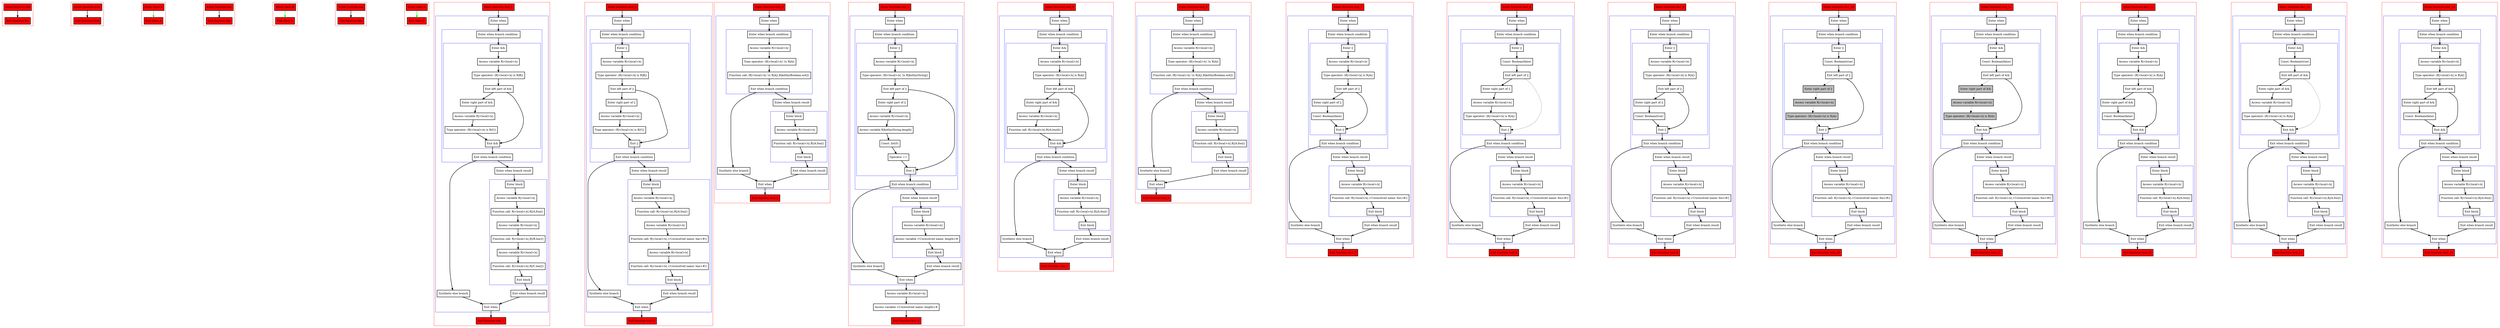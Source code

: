 digraph booleanOperators_kt {
    graph [nodesep=3]
    node [shape=box penwidth=2]
    edge [penwidth=2]

    subgraph cluster_0 {
        color=red
        0 [label="Enter function foo" style="filled" fillcolor=red];
        1 [label="Exit function foo" style="filled" fillcolor=red];
    }
    0 -> {1};

    subgraph cluster_1 {
        color=red
        2 [label="Enter function bool" style="filled" fillcolor=red];
        3 [label="Exit function bool" style="filled" fillcolor=red];
    }
    2 -> {3};

    subgraph cluster_2 {
        color=red
        4 [label="Enter class A" style="filled" fillcolor=red];
        5 [label="Exit class A" style="filled" fillcolor=red];
    }
    4 -> {5} [color=green];

    subgraph cluster_3 {
        color=red
        6 [label="Enter function bar" style="filled" fillcolor=red];
        7 [label="Exit function bar" style="filled" fillcolor=red];
    }
    6 -> {7};

    subgraph cluster_4 {
        color=red
        8 [label="Enter class B" style="filled" fillcolor=red];
        9 [label="Exit class B" style="filled" fillcolor=red];
    }
    8 -> {9} [color=green];

    subgraph cluster_5 {
        color=red
        10 [label="Enter function baz" style="filled" fillcolor=red];
        11 [label="Exit function baz" style="filled" fillcolor=red];
    }
    10 -> {11};

    subgraph cluster_6 {
        color=red
        12 [label="Enter class C" style="filled" fillcolor=red];
        13 [label="Exit class C" style="filled" fillcolor=red];
    }
    12 -> {13} [color=green];

    subgraph cluster_7 {
        color=red
        14 [label="Enter function test_1" style="filled" fillcolor=red];
        subgraph cluster_8 {
            color=blue
            16 [label="Enter when"];
            subgraph cluster_9 {
                color=blue
                18 [label="Enter when branch condition "];
                subgraph cluster_10 {
                    color=blue
                    20 [label="Enter &&"];
                    21 [label="Access variable R|<local>/x|"];
                    22 [label="Type operator: (R|<local>/x| is R|B|)"];
                    23 [label="Exit left part of &&"];
                    24 [label="Enter right part of &&"];
                    25 [label="Access variable R|<local>/x|"];
                    26 [label="Type operator: (R|<local>/x| is R|C|)"];
                    19 [label="Exit &&"];
                }
                27 [label="Exit when branch condition"];
            }
            38 [label="Synthetic else branch"];
            28 [label="Enter when branch result"];
            subgraph cluster_11 {
                color=blue
                29 [label="Enter block"];
                30 [label="Access variable R|<local>/x|"];
                31 [label="Function call: R|<local>/x|.R|/A.foo|()"];
                32 [label="Access variable R|<local>/x|"];
                33 [label="Function call: R|<local>/x|.R|/B.bar|()"];
                34 [label="Access variable R|<local>/x|"];
                35 [label="Function call: R|<local>/x|.R|/C.baz|()"];
                36 [label="Exit block"];
            }
            37 [label="Exit when branch result"];
            17 [label="Exit when"];
        }
        15 [label="Exit function test_1" style="filled" fillcolor=red];
    }
    14 -> {16};
    16 -> {18};
    17 -> {15};
    18 -> {20};
    19 -> {27};
    20 -> {21};
    21 -> {22};
    22 -> {23};
    23 -> {19 24};
    24 -> {25};
    25 -> {26};
    26 -> {19};
    27 -> {28 38};
    28 -> {29};
    29 -> {30};
    30 -> {31};
    31 -> {32};
    32 -> {33};
    33 -> {34};
    34 -> {35};
    35 -> {36};
    36 -> {37};
    37 -> {17};
    38 -> {17};

    subgraph cluster_12 {
        color=red
        39 [label="Enter function test_2" style="filled" fillcolor=red];
        subgraph cluster_13 {
            color=blue
            41 [label="Enter when"];
            subgraph cluster_14 {
                color=blue
                43 [label="Enter when branch condition "];
                subgraph cluster_15 {
                    color=blue
                    45 [label="Enter ||"];
                    46 [label="Access variable R|<local>/x|"];
                    47 [label="Type operator: (R|<local>/x| is R|B|)"];
                    48 [label="Exit left part of ||"];
                    49 [label="Enter right part of ||"];
                    50 [label="Access variable R|<local>/x|"];
                    51 [label="Type operator: (R|<local>/x| is R|C|)"];
                    44 [label="Exit ||"];
                }
                52 [label="Exit when branch condition"];
            }
            63 [label="Synthetic else branch"];
            53 [label="Enter when branch result"];
            subgraph cluster_16 {
                color=blue
                54 [label="Enter block"];
                55 [label="Access variable R|<local>/x|"];
                56 [label="Function call: R|<local>/x|.R|/A.foo|()"];
                57 [label="Access variable R|<local>/x|"];
                58 [label="Function call: R|<local>/x|.<Unresolved name: bar>#()"];
                59 [label="Access variable R|<local>/x|"];
                60 [label="Function call: R|<local>/x|.<Unresolved name: baz>#()"];
                61 [label="Exit block"];
            }
            62 [label="Exit when branch result"];
            42 [label="Exit when"];
        }
        40 [label="Exit function test_2" style="filled" fillcolor=red];
    }
    39 -> {41};
    41 -> {43};
    42 -> {40};
    43 -> {45};
    44 -> {52};
    45 -> {46};
    46 -> {47};
    47 -> {48};
    48 -> {44 49};
    49 -> {50};
    50 -> {51};
    51 -> {44};
    52 -> {53 63};
    53 -> {54};
    54 -> {55};
    55 -> {56};
    56 -> {57};
    57 -> {58};
    58 -> {59};
    59 -> {60};
    60 -> {61};
    61 -> {62};
    62 -> {42};
    63 -> {42};

    subgraph cluster_17 {
        color=red
        64 [label="Enter function test_3" style="filled" fillcolor=red];
        subgraph cluster_18 {
            color=blue
            66 [label="Enter when"];
            subgraph cluster_19 {
                color=blue
                68 [label="Enter when branch condition "];
                69 [label="Access variable R|<local>/x|"];
                70 [label="Type operator: (R|<local>/x| !is R|A|)"];
                71 [label="Function call: (R|<local>/x| !is R|A|).R|kotlin/Boolean.not|()"];
                72 [label="Exit when branch condition"];
            }
            79 [label="Synthetic else branch"];
            73 [label="Enter when branch result"];
            subgraph cluster_20 {
                color=blue
                74 [label="Enter block"];
                75 [label="Access variable R|<local>/x|"];
                76 [label="Function call: R|<local>/x|.R|/A.foo|()"];
                77 [label="Exit block"];
            }
            78 [label="Exit when branch result"];
            67 [label="Exit when"];
        }
        65 [label="Exit function test_3" style="filled" fillcolor=red];
    }
    64 -> {66};
    66 -> {68};
    67 -> {65};
    68 -> {69};
    69 -> {70};
    70 -> {71};
    71 -> {72};
    72 -> {73 79};
    73 -> {74};
    74 -> {75};
    75 -> {76};
    76 -> {77};
    77 -> {78};
    78 -> {67};
    79 -> {67};

    subgraph cluster_21 {
        color=red
        80 [label="Enter function test_4" style="filled" fillcolor=red];
        subgraph cluster_22 {
            color=blue
            82 [label="Enter when"];
            subgraph cluster_23 {
                color=blue
                84 [label="Enter when branch condition "];
                subgraph cluster_24 {
                    color=blue
                    86 [label="Enter ||"];
                    87 [label="Access variable R|<local>/x|"];
                    88 [label="Type operator: (R|<local>/x| !is R|kotlin/String|)"];
                    89 [label="Exit left part of ||"];
                    90 [label="Enter right part of ||"];
                    91 [label="Access variable R|<local>/x|"];
                    92 [label="Access variable R|kotlin/String.length|"];
                    93 [label="Const: Int(0)"];
                    94 [label="Operator =="];
                    85 [label="Exit ||"];
                }
                95 [label="Exit when branch condition"];
            }
            102 [label="Synthetic else branch"];
            96 [label="Enter when branch result"];
            subgraph cluster_25 {
                color=blue
                97 [label="Enter block"];
                98 [label="Access variable R|<local>/x|"];
                99 [label="Access variable <Unresolved name: length>#"];
                100 [label="Exit block"];
            }
            101 [label="Exit when branch result"];
            83 [label="Exit when"];
        }
        103 [label="Access variable R|<local>/x|"];
        104 [label="Access variable <Unresolved name: length>#"];
        81 [label="Exit function test_4" style="filled" fillcolor=red];
    }
    80 -> {82};
    82 -> {84};
    83 -> {103};
    84 -> {86};
    85 -> {95};
    86 -> {87};
    87 -> {88};
    88 -> {89};
    89 -> {85 90};
    90 -> {91};
    91 -> {92};
    92 -> {93};
    93 -> {94};
    94 -> {85};
    95 -> {96 102};
    96 -> {97};
    97 -> {98};
    98 -> {99};
    99 -> {100};
    100 -> {101};
    101 -> {83};
    102 -> {83};
    103 -> {104};
    104 -> {81};

    subgraph cluster_26 {
        color=red
        105 [label="Enter function test_5" style="filled" fillcolor=red];
        subgraph cluster_27 {
            color=blue
            107 [label="Enter when"];
            subgraph cluster_28 {
                color=blue
                109 [label="Enter when branch condition "];
                subgraph cluster_29 {
                    color=blue
                    111 [label="Enter &&"];
                    112 [label="Access variable R|<local>/x|"];
                    113 [label="Type operator: (R|<local>/x| is R|A|)"];
                    114 [label="Exit left part of &&"];
                    115 [label="Enter right part of &&"];
                    116 [label="Access variable R|<local>/x|"];
                    117 [label="Function call: R|<local>/x|.R|/A.bool|()"];
                    110 [label="Exit &&"];
                }
                118 [label="Exit when branch condition"];
            }
            125 [label="Synthetic else branch"];
            119 [label="Enter when branch result"];
            subgraph cluster_30 {
                color=blue
                120 [label="Enter block"];
                121 [label="Access variable R|<local>/x|"];
                122 [label="Function call: R|<local>/x|.R|/A.foo|()"];
                123 [label="Exit block"];
            }
            124 [label="Exit when branch result"];
            108 [label="Exit when"];
        }
        106 [label="Exit function test_5" style="filled" fillcolor=red];
    }
    105 -> {107};
    107 -> {109};
    108 -> {106};
    109 -> {111};
    110 -> {118};
    111 -> {112};
    112 -> {113};
    113 -> {114};
    114 -> {110 115};
    115 -> {116};
    116 -> {117};
    117 -> {110};
    118 -> {119 125};
    119 -> {120};
    120 -> {121};
    121 -> {122};
    122 -> {123};
    123 -> {124};
    124 -> {108};
    125 -> {108};

    subgraph cluster_31 {
        color=red
        126 [label="Enter function test_6" style="filled" fillcolor=red];
        subgraph cluster_32 {
            color=blue
            128 [label="Enter when"];
            subgraph cluster_33 {
                color=blue
                130 [label="Enter when branch condition "];
                131 [label="Access variable R|<local>/x|"];
                132 [label="Type operator: (R|<local>/x| !is R|A|)"];
                133 [label="Function call: (R|<local>/x| !is R|A|).R|kotlin/Boolean.not|()"];
                134 [label="Exit when branch condition"];
            }
            141 [label="Synthetic else branch"];
            135 [label="Enter when branch result"];
            subgraph cluster_34 {
                color=blue
                136 [label="Enter block"];
                137 [label="Access variable R|<local>/x|"];
                138 [label="Function call: R|<local>/x|.R|/A.foo|()"];
                139 [label="Exit block"];
            }
            140 [label="Exit when branch result"];
            129 [label="Exit when"];
        }
        127 [label="Exit function test_6" style="filled" fillcolor=red];
    }
    126 -> {128};
    128 -> {130};
    129 -> {127};
    130 -> {131};
    131 -> {132};
    132 -> {133};
    133 -> {134};
    134 -> {135 141};
    135 -> {136};
    136 -> {137};
    137 -> {138};
    138 -> {139};
    139 -> {140};
    140 -> {129};
    141 -> {129};

    subgraph cluster_35 {
        color=red
        142 [label="Enter function test_7" style="filled" fillcolor=red];
        subgraph cluster_36 {
            color=blue
            144 [label="Enter when"];
            subgraph cluster_37 {
                color=blue
                146 [label="Enter when branch condition "];
                subgraph cluster_38 {
                    color=blue
                    148 [label="Enter ||"];
                    149 [label="Access variable R|<local>/x|"];
                    150 [label="Type operator: (R|<local>/x| is R|A|)"];
                    151 [label="Exit left part of ||"];
                    152 [label="Enter right part of ||"];
                    153 [label="Const: Boolean(false)"];
                    147 [label="Exit ||"];
                }
                154 [label="Exit when branch condition"];
            }
            161 [label="Synthetic else branch"];
            155 [label="Enter when branch result"];
            subgraph cluster_39 {
                color=blue
                156 [label="Enter block"];
                157 [label="Access variable R|<local>/x|"];
                158 [label="Function call: R|<local>/x|.<Unresolved name: foo>#()"];
                159 [label="Exit block"];
            }
            160 [label="Exit when branch result"];
            145 [label="Exit when"];
        }
        143 [label="Exit function test_7" style="filled" fillcolor=red];
    }
    142 -> {144};
    144 -> {146};
    145 -> {143};
    146 -> {148};
    147 -> {154};
    148 -> {149};
    149 -> {150};
    150 -> {151};
    151 -> {147 152};
    152 -> {153};
    153 -> {147};
    154 -> {155 161};
    155 -> {156};
    156 -> {157};
    157 -> {158};
    158 -> {159};
    159 -> {160};
    160 -> {145};
    161 -> {145};

    subgraph cluster_40 {
        color=red
        162 [label="Enter function test_8" style="filled" fillcolor=red];
        subgraph cluster_41 {
            color=blue
            164 [label="Enter when"];
            subgraph cluster_42 {
                color=blue
                166 [label="Enter when branch condition "];
                subgraph cluster_43 {
                    color=blue
                    168 [label="Enter ||"];
                    169 [label="Const: Boolean(false)"];
                    170 [label="Exit left part of ||"];
                    171 [label="Enter right part of ||"];
                    172 [label="Access variable R|<local>/x|"];
                    173 [label="Type operator: (R|<local>/x| is R|A|)"];
                    167 [label="Exit ||"];
                }
                174 [label="Exit when branch condition"];
            }
            181 [label="Synthetic else branch"];
            175 [label="Enter when branch result"];
            subgraph cluster_44 {
                color=blue
                176 [label="Enter block"];
                177 [label="Access variable R|<local>/x|"];
                178 [label="Function call: R|<local>/x|.<Unresolved name: foo>#()"];
                179 [label="Exit block"];
            }
            180 [label="Exit when branch result"];
            165 [label="Exit when"];
        }
        163 [label="Exit function test_8" style="filled" fillcolor=red];
    }
    162 -> {164};
    164 -> {166};
    165 -> {163};
    166 -> {168};
    167 -> {174};
    168 -> {169};
    169 -> {170};
    170 -> {171};
    170 -> {167} [style=dotted];
    171 -> {172};
    172 -> {173};
    173 -> {167};
    174 -> {175 181};
    175 -> {176};
    176 -> {177};
    177 -> {178};
    178 -> {179};
    179 -> {180};
    180 -> {165};
    181 -> {165};

    subgraph cluster_45 {
        color=red
        182 [label="Enter function test_9" style="filled" fillcolor=red];
        subgraph cluster_46 {
            color=blue
            184 [label="Enter when"];
            subgraph cluster_47 {
                color=blue
                186 [label="Enter when branch condition "];
                subgraph cluster_48 {
                    color=blue
                    188 [label="Enter ||"];
                    189 [label="Access variable R|<local>/x|"];
                    190 [label="Type operator: (R|<local>/x| is R|A|)"];
                    191 [label="Exit left part of ||"];
                    192 [label="Enter right part of ||"];
                    193 [label="Const: Boolean(true)"];
                    187 [label="Exit ||"];
                }
                194 [label="Exit when branch condition"];
            }
            201 [label="Synthetic else branch"];
            195 [label="Enter when branch result"];
            subgraph cluster_49 {
                color=blue
                196 [label="Enter block"];
                197 [label="Access variable R|<local>/x|"];
                198 [label="Function call: R|<local>/x|.<Unresolved name: foo>#()"];
                199 [label="Exit block"];
            }
            200 [label="Exit when branch result"];
            185 [label="Exit when"];
        }
        183 [label="Exit function test_9" style="filled" fillcolor=red];
    }
    182 -> {184};
    184 -> {186};
    185 -> {183};
    186 -> {188};
    187 -> {194};
    188 -> {189};
    189 -> {190};
    190 -> {191};
    191 -> {187 192};
    192 -> {193};
    193 -> {187};
    194 -> {195 201};
    195 -> {196};
    196 -> {197};
    197 -> {198};
    198 -> {199};
    199 -> {200};
    200 -> {185};
    201 -> {185};

    subgraph cluster_50 {
        color=red
        202 [label="Enter function test_10" style="filled" fillcolor=red];
        subgraph cluster_51 {
            color=blue
            204 [label="Enter when"];
            subgraph cluster_52 {
                color=blue
                206 [label="Enter when branch condition "];
                subgraph cluster_53 {
                    color=blue
                    208 [label="Enter ||"];
                    209 [label="Const: Boolean(true)"];
                    210 [label="Exit left part of ||"];
                    211 [label="Enter right part of ||" style="filled" fillcolor=gray];
                    212 [label="Access variable R|<local>/x|" style="filled" fillcolor=gray];
                    213 [label="Type operator: (R|<local>/x| is R|A|)" style="filled" fillcolor=gray];
                    207 [label="Exit ||"];
                }
                214 [label="Exit when branch condition"];
            }
            221 [label="Synthetic else branch"];
            215 [label="Enter when branch result"];
            subgraph cluster_54 {
                color=blue
                216 [label="Enter block"];
                217 [label="Access variable R|<local>/x|"];
                218 [label="Function call: R|<local>/x|.<Unresolved name: foo>#()"];
                219 [label="Exit block"];
            }
            220 [label="Exit when branch result"];
            205 [label="Exit when"];
        }
        203 [label="Exit function test_10" style="filled" fillcolor=red];
    }
    202 -> {204};
    204 -> {206};
    205 -> {203};
    206 -> {208};
    207 -> {214};
    208 -> {209};
    209 -> {210};
    210 -> {207};
    210 -> {211} [style=dotted];
    211 -> {212} [style=dotted];
    212 -> {213} [style=dotted];
    213 -> {207} [style=dotted];
    214 -> {215 221};
    215 -> {216};
    216 -> {217};
    217 -> {218};
    218 -> {219};
    219 -> {220};
    220 -> {205};
    221 -> {205};

    subgraph cluster_55 {
        color=red
        222 [label="Enter function test_11" style="filled" fillcolor=red];
        subgraph cluster_56 {
            color=blue
            224 [label="Enter when"];
            subgraph cluster_57 {
                color=blue
                226 [label="Enter when branch condition "];
                subgraph cluster_58 {
                    color=blue
                    228 [label="Enter &&"];
                    229 [label="Const: Boolean(false)"];
                    230 [label="Exit left part of &&"];
                    231 [label="Enter right part of &&" style="filled" fillcolor=gray];
                    232 [label="Access variable R|<local>/x|" style="filled" fillcolor=gray];
                    233 [label="Type operator: (R|<local>/x| is R|A|)" style="filled" fillcolor=gray];
                    227 [label="Exit &&"];
                }
                234 [label="Exit when branch condition"];
            }
            241 [label="Synthetic else branch"];
            235 [label="Enter when branch result"];
            subgraph cluster_59 {
                color=blue
                236 [label="Enter block"];
                237 [label="Access variable R|<local>/x|"];
                238 [label="Function call: R|<local>/x|.<Unresolved name: foo>#()"];
                239 [label="Exit block"];
            }
            240 [label="Exit when branch result"];
            225 [label="Exit when"];
        }
        223 [label="Exit function test_11" style="filled" fillcolor=red];
    }
    222 -> {224};
    224 -> {226};
    225 -> {223};
    226 -> {228};
    227 -> {234};
    228 -> {229};
    229 -> {230};
    230 -> {227};
    230 -> {231} [style=dotted];
    231 -> {232} [style=dotted];
    232 -> {233} [style=dotted];
    233 -> {227} [style=dotted];
    234 -> {235 241};
    235 -> {236};
    236 -> {237};
    237 -> {238};
    238 -> {239};
    239 -> {240};
    240 -> {225};
    241 -> {225};

    subgraph cluster_60 {
        color=red
        242 [label="Enter function test_12" style="filled" fillcolor=red];
        subgraph cluster_61 {
            color=blue
            244 [label="Enter when"];
            subgraph cluster_62 {
                color=blue
                246 [label="Enter when branch condition "];
                subgraph cluster_63 {
                    color=blue
                    248 [label="Enter &&"];
                    249 [label="Access variable R|<local>/x|"];
                    250 [label="Type operator: (R|<local>/x| is R|A|)"];
                    251 [label="Exit left part of &&"];
                    252 [label="Enter right part of &&"];
                    253 [label="Const: Boolean(false)"];
                    247 [label="Exit &&"];
                }
                254 [label="Exit when branch condition"];
            }
            261 [label="Synthetic else branch"];
            255 [label="Enter when branch result"];
            subgraph cluster_64 {
                color=blue
                256 [label="Enter block"];
                257 [label="Access variable R|<local>/x|"];
                258 [label="Function call: R|<local>/x|.R|/A.foo|()"];
                259 [label="Exit block"];
            }
            260 [label="Exit when branch result"];
            245 [label="Exit when"];
        }
        243 [label="Exit function test_12" style="filled" fillcolor=red];
    }
    242 -> {244};
    244 -> {246};
    245 -> {243};
    246 -> {248};
    247 -> {254};
    248 -> {249};
    249 -> {250};
    250 -> {251};
    251 -> {247 252};
    252 -> {253};
    253 -> {247};
    254 -> {255 261};
    255 -> {256};
    256 -> {257};
    257 -> {258};
    258 -> {259};
    259 -> {260};
    260 -> {245};
    261 -> {245};

    subgraph cluster_65 {
        color=red
        262 [label="Enter function test_13" style="filled" fillcolor=red];
        subgraph cluster_66 {
            color=blue
            264 [label="Enter when"];
            subgraph cluster_67 {
                color=blue
                266 [label="Enter when branch condition "];
                subgraph cluster_68 {
                    color=blue
                    268 [label="Enter &&"];
                    269 [label="Const: Boolean(true)"];
                    270 [label="Exit left part of &&"];
                    271 [label="Enter right part of &&"];
                    272 [label="Access variable R|<local>/x|"];
                    273 [label="Type operator: (R|<local>/x| is R|A|)"];
                    267 [label="Exit &&"];
                }
                274 [label="Exit when branch condition"];
            }
            281 [label="Synthetic else branch"];
            275 [label="Enter when branch result"];
            subgraph cluster_69 {
                color=blue
                276 [label="Enter block"];
                277 [label="Access variable R|<local>/x|"];
                278 [label="Function call: R|<local>/x|.R|/A.foo|()"];
                279 [label="Exit block"];
            }
            280 [label="Exit when branch result"];
            265 [label="Exit when"];
        }
        263 [label="Exit function test_13" style="filled" fillcolor=red];
    }
    262 -> {264};
    264 -> {266};
    265 -> {263};
    266 -> {268};
    267 -> {274};
    268 -> {269};
    269 -> {270};
    270 -> {271};
    270 -> {267} [style=dotted];
    271 -> {272};
    272 -> {273};
    273 -> {267};
    274 -> {275 281};
    275 -> {276};
    276 -> {277};
    277 -> {278};
    278 -> {279};
    279 -> {280};
    280 -> {265};
    281 -> {265};

    subgraph cluster_70 {
        color=red
        282 [label="Enter function test_14" style="filled" fillcolor=red];
        subgraph cluster_71 {
            color=blue
            284 [label="Enter when"];
            subgraph cluster_72 {
                color=blue
                286 [label="Enter when branch condition "];
                subgraph cluster_73 {
                    color=blue
                    288 [label="Enter &&"];
                    289 [label="Access variable R|<local>/x|"];
                    290 [label="Type operator: (R|<local>/x| is R|A|)"];
                    291 [label="Exit left part of &&"];
                    292 [label="Enter right part of &&"];
                    293 [label="Const: Boolean(false)"];
                    287 [label="Exit &&"];
                }
                294 [label="Exit when branch condition"];
            }
            301 [label="Synthetic else branch"];
            295 [label="Enter when branch result"];
            subgraph cluster_74 {
                color=blue
                296 [label="Enter block"];
                297 [label="Access variable R|<local>/x|"];
                298 [label="Function call: R|<local>/x|.R|/A.foo|()"];
                299 [label="Exit block"];
            }
            300 [label="Exit when branch result"];
            285 [label="Exit when"];
        }
        283 [label="Exit function test_14" style="filled" fillcolor=red];
    }
    282 -> {284};
    284 -> {286};
    285 -> {283};
    286 -> {288};
    287 -> {294};
    288 -> {289};
    289 -> {290};
    290 -> {291};
    291 -> {287 292};
    292 -> {293};
    293 -> {287};
    294 -> {295 301};
    295 -> {296};
    296 -> {297};
    297 -> {298};
    298 -> {299};
    299 -> {300};
    300 -> {285};
    301 -> {285};

}
